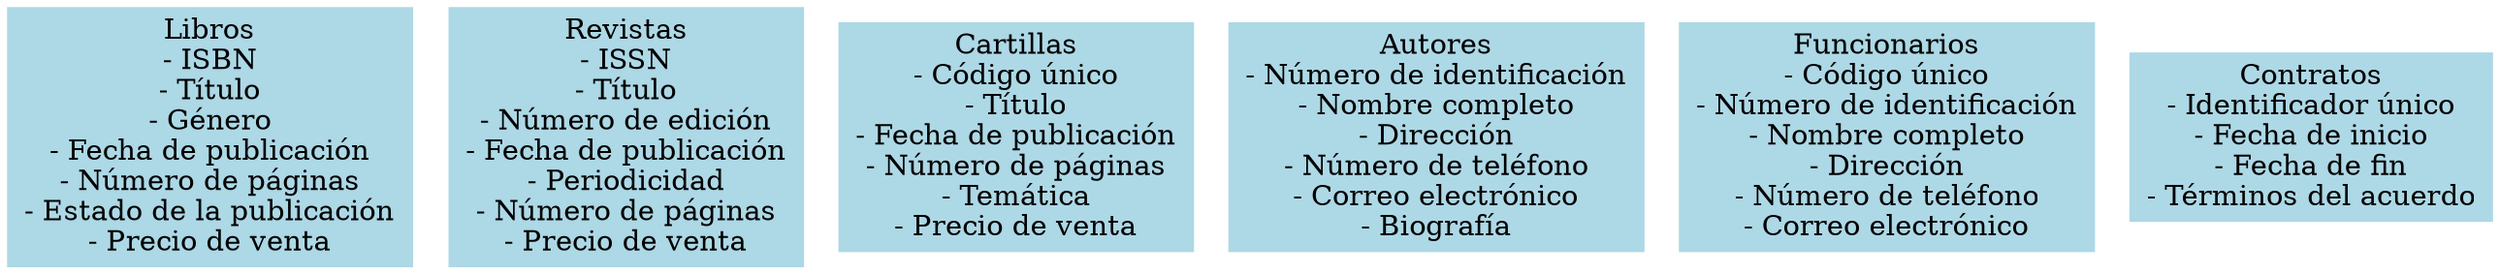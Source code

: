 digraph Editorial {
    node [shape=box, style=filled, color=lightblue];

    Libros [label="Libros\n- ISBN\n- Título\n- Género\n- Fecha de publicación\n- Número de páginas\n- Estado de la publicación\n- Precio de venta"];
    Revistas [label="Revistas\n- ISSN\n- Título\n- Número de edición\n- Fecha de publicación\n- Periodicidad\n- Número de páginas\n- Precio de venta"];
    Cartillas [label="Cartillas\n- Código único\n- Título\n- Fecha de publicación\n- Número de páginas\n- Temática\n- Precio de venta"];
    Autores [label="Autores\n- Número de identificación\n- Nombre completo\n- Dirección\n- Número de teléfono\n- Correo electrónico\n- Biografía"];
    Funcionarios [label="Funcionarios\n- Código único\n- Número de identificación\n- Nombre completo\n- Dirección\n- Número de teléfono\n- Correo electrónico"];
    Contratos [label="Contratos\n- Identificador único\n- Fecha de inicio\n- Fecha de fin\n- Términos del acuerdo"];
}
digraph Editorial {
    node [shape=box, style=filled, color=lightblue];

    Libros [label="Libros\n- ISBN\n- Título\n- Género\n- Fecha de publicación\n- Número de páginas\n- Estado de la publicación\n- Precio de venta"];
    Revistas [label="Revistas\n- ISSN\n- Título\n- Número de edición\n- Fecha de publicación\n- Periodicidad\n- Número de páginas\n- Precio de venta"];
    Cartillas [label="Cartillas\n- Código único\n- Título\n- Fecha de publicación\n- Número de páginas\n- Temática\n- Precio de venta"];
    Autores [label="Autores\n- Número de identificación\n- Nombre completo\n- Dirección\n- Número de teléfono\n- Correo electrónico\n- Biografía"];
    Funcionarios [label="Funcionarios\n- Código único\n- Número de identificación\n- Nombre completo\n- Dirección\n- Número de teléfono\n- Correo electrónico"];
    Contratos [label="Contratos\n- Identificador único\n- Fecha de inicio\n- Fecha de fin\n- Términos del acuerdo"];

    // Relaciones
    Autores -> Libros [label="escribe"];
    Autores -> Revistas [label="escribe"];
    Autores -> Cartillas [label="escribe"];
    Funcionarios -> Libros [label="edita"];
    Funcionarios -> Revistas [label="edita"];
    Funcionarios -> Cartillas [label="edita"];
    Autores -> Contratos [label="involucra"];
    Contratos -> Libros [label="incluye"];
    Contratos -> Revistas [label="incluye"];
    Contratos -> Cartillas [label="incluye"];
}
